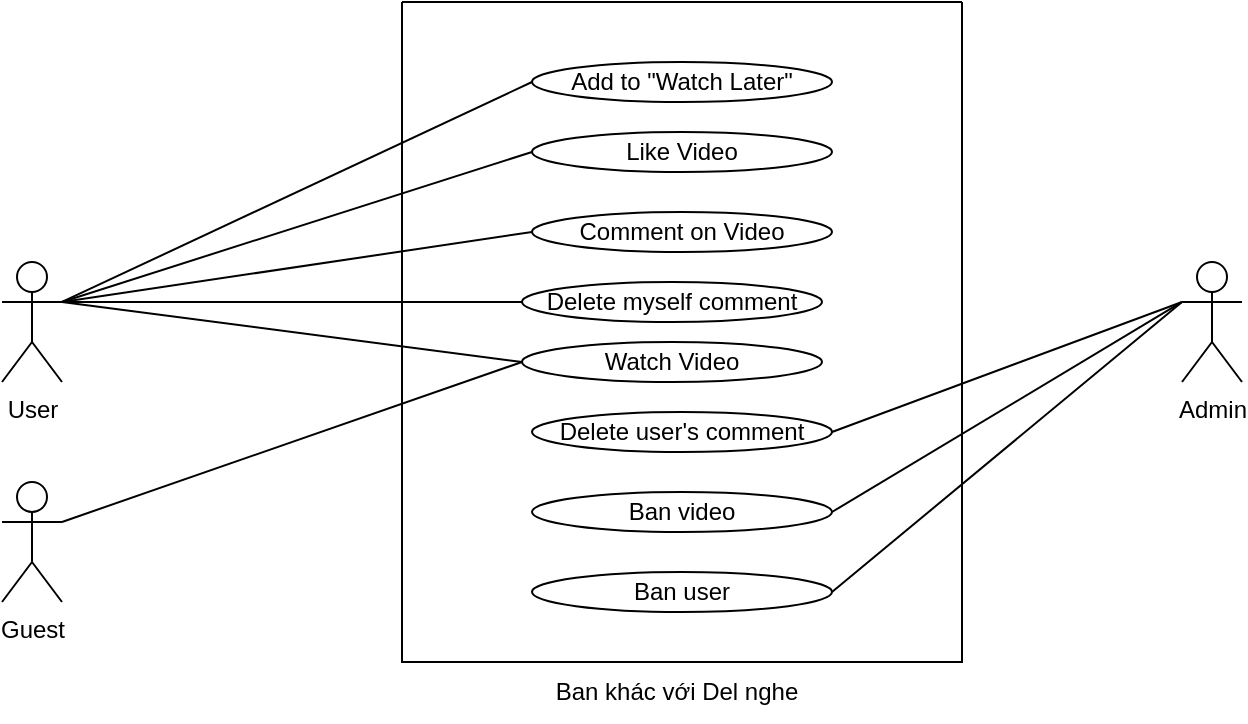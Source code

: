 <mxfile version="20.3.0" type="device"><diagram id="l3bdIiVix9s8s1pVnm6F" name="Page-1"><mxGraphModel dx="1022" dy="531" grid="1" gridSize="10" guides="1" tooltips="1" connect="1" arrows="1" fold="1" page="1" pageScale="1" pageWidth="850" pageHeight="1100" math="0" shadow="0"><root><mxCell id="0"/><mxCell id="1" parent="0"/><mxCell id="riyqSZOtu3P7uTUNSpsR-1" value="" style="swimlane;startSize=0;" vertex="1" parent="1"><mxGeometry x="360" y="100" width="280" height="330" as="geometry"/></mxCell><mxCell id="riyqSZOtu3P7uTUNSpsR-4" value="Watch Video" style="ellipse;whiteSpace=wrap;html=1;" vertex="1" parent="riyqSZOtu3P7uTUNSpsR-1"><mxGeometry x="60" y="170" width="150" height="20" as="geometry"/></mxCell><mxCell id="riyqSZOtu3P7uTUNSpsR-7" value="Like Video" style="ellipse;whiteSpace=wrap;html=1;" vertex="1" parent="riyqSZOtu3P7uTUNSpsR-1"><mxGeometry x="65" y="65" width="150" height="20" as="geometry"/></mxCell><mxCell id="riyqSZOtu3P7uTUNSpsR-8" value="Comment on Video" style="ellipse;whiteSpace=wrap;html=1;" vertex="1" parent="riyqSZOtu3P7uTUNSpsR-1"><mxGeometry x="65" y="105" width="150" height="20" as="geometry"/></mxCell><mxCell id="riyqSZOtu3P7uTUNSpsR-15" value="Delete user's comment" style="ellipse;whiteSpace=wrap;html=1;" vertex="1" parent="riyqSZOtu3P7uTUNSpsR-1"><mxGeometry x="65" y="205" width="150" height="20" as="geometry"/></mxCell><mxCell id="riyqSZOtu3P7uTUNSpsR-17" value="Ban video" style="ellipse;whiteSpace=wrap;html=1;" vertex="1" parent="riyqSZOtu3P7uTUNSpsR-1"><mxGeometry x="65" y="245" width="150" height="20" as="geometry"/></mxCell><mxCell id="riyqSZOtu3P7uTUNSpsR-20" value="Ban user" style="ellipse;whiteSpace=wrap;html=1;" vertex="1" parent="riyqSZOtu3P7uTUNSpsR-1"><mxGeometry x="65" y="285" width="150" height="20" as="geometry"/></mxCell><mxCell id="riyqSZOtu3P7uTUNSpsR-22" value="Add to &quot;Watch Later&quot;" style="ellipse;whiteSpace=wrap;html=1;" vertex="1" parent="riyqSZOtu3P7uTUNSpsR-1"><mxGeometry x="65" y="30" width="150" height="20" as="geometry"/></mxCell><mxCell id="riyqSZOtu3P7uTUNSpsR-25" value="Delete myself comment" style="ellipse;whiteSpace=wrap;html=1;" vertex="1" parent="riyqSZOtu3P7uTUNSpsR-1"><mxGeometry x="60" y="140" width="150" height="20" as="geometry"/></mxCell><mxCell id="riyqSZOtu3P7uTUNSpsR-2" value="User" style="shape=umlActor;verticalLabelPosition=bottom;verticalAlign=top;html=1;outlineConnect=0;" vertex="1" parent="1"><mxGeometry x="160" y="230" width="30" height="60" as="geometry"/></mxCell><mxCell id="riyqSZOtu3P7uTUNSpsR-10" value="Guest" style="shape=umlActor;verticalLabelPosition=bottom;verticalAlign=top;html=1;outlineConnect=0;" vertex="1" parent="1"><mxGeometry x="160" y="340" width="30" height="60" as="geometry"/></mxCell><mxCell id="riyqSZOtu3P7uTUNSpsR-11" value="" style="endArrow=none;html=1;rounded=0;entryX=0;entryY=0.5;entryDx=0;entryDy=0;exitX=1;exitY=0.333;exitDx=0;exitDy=0;exitPerimeter=0;" edge="1" parent="1" source="riyqSZOtu3P7uTUNSpsR-2" target="riyqSZOtu3P7uTUNSpsR-4"><mxGeometry width="50" height="50" relative="1" as="geometry"><mxPoint x="400" y="300" as="sourcePoint"/><mxPoint x="450" y="250" as="targetPoint"/></mxGeometry></mxCell><mxCell id="riyqSZOtu3P7uTUNSpsR-14" value="" style="endArrow=none;html=1;rounded=0;exitX=1;exitY=0.333;exitDx=0;exitDy=0;exitPerimeter=0;entryX=0;entryY=0.5;entryDx=0;entryDy=0;" edge="1" parent="1" source="riyqSZOtu3P7uTUNSpsR-10" target="riyqSZOtu3P7uTUNSpsR-4"><mxGeometry width="50" height="50" relative="1" as="geometry"><mxPoint x="400" y="300" as="sourcePoint"/><mxPoint x="450" y="250" as="targetPoint"/></mxGeometry></mxCell><mxCell id="riyqSZOtu3P7uTUNSpsR-16" value="Admin" style="shape=umlActor;verticalLabelPosition=bottom;verticalAlign=top;html=1;outlineConnect=0;" vertex="1" parent="1"><mxGeometry x="750" y="230" width="30" height="60" as="geometry"/></mxCell><mxCell id="riyqSZOtu3P7uTUNSpsR-18" value="" style="endArrow=none;html=1;rounded=0;entryX=0;entryY=0.333;entryDx=0;entryDy=0;entryPerimeter=0;exitX=1;exitY=0.5;exitDx=0;exitDy=0;" edge="1" parent="1" source="riyqSZOtu3P7uTUNSpsR-15" target="riyqSZOtu3P7uTUNSpsR-16"><mxGeometry width="50" height="50" relative="1" as="geometry"><mxPoint x="400" y="300" as="sourcePoint"/><mxPoint x="450" y="250" as="targetPoint"/></mxGeometry></mxCell><mxCell id="riyqSZOtu3P7uTUNSpsR-19" value="" style="endArrow=none;html=1;rounded=0;entryX=0;entryY=0.333;entryDx=0;entryDy=0;entryPerimeter=0;exitX=1;exitY=0.5;exitDx=0;exitDy=0;" edge="1" parent="1" source="riyqSZOtu3P7uTUNSpsR-17" target="riyqSZOtu3P7uTUNSpsR-16"><mxGeometry width="50" height="50" relative="1" as="geometry"><mxPoint x="400" y="300" as="sourcePoint"/><mxPoint x="450" y="250" as="targetPoint"/></mxGeometry></mxCell><mxCell id="riyqSZOtu3P7uTUNSpsR-21" value="" style="endArrow=none;html=1;rounded=0;entryX=0;entryY=0.333;entryDx=0;entryDy=0;entryPerimeter=0;exitX=1;exitY=0.5;exitDx=0;exitDy=0;" edge="1" parent="1" source="riyqSZOtu3P7uTUNSpsR-20" target="riyqSZOtu3P7uTUNSpsR-16"><mxGeometry width="50" height="50" relative="1" as="geometry"><mxPoint x="400" y="300" as="sourcePoint"/><mxPoint x="450" y="250" as="targetPoint"/></mxGeometry></mxCell><mxCell id="riyqSZOtu3P7uTUNSpsR-12" value="" style="endArrow=none;html=1;rounded=0;entryX=0;entryY=0.5;entryDx=0;entryDy=0;exitX=1;exitY=0.333;exitDx=0;exitDy=0;exitPerimeter=0;" edge="1" parent="1" source="riyqSZOtu3P7uTUNSpsR-2" target="riyqSZOtu3P7uTUNSpsR-7"><mxGeometry width="50" height="50" relative="1" as="geometry"><mxPoint x="180" y="250" as="sourcePoint"/><mxPoint x="405" y="160" as="targetPoint"/></mxGeometry></mxCell><mxCell id="riyqSZOtu3P7uTUNSpsR-13" value="" style="endArrow=none;html=1;rounded=0;entryX=0;entryY=0.5;entryDx=0;entryDy=0;exitX=1;exitY=0.333;exitDx=0;exitDy=0;exitPerimeter=0;" edge="1" parent="1" source="riyqSZOtu3P7uTUNSpsR-2" target="riyqSZOtu3P7uTUNSpsR-8"><mxGeometry width="50" height="50" relative="1" as="geometry"><mxPoint x="210" y="272.5" as="sourcePoint"/><mxPoint x="415" y="170" as="targetPoint"/></mxGeometry></mxCell><mxCell id="riyqSZOtu3P7uTUNSpsR-23" value="" style="endArrow=none;html=1;rounded=0;exitX=1;exitY=0.333;exitDx=0;exitDy=0;exitPerimeter=0;entryX=0;entryY=0.5;entryDx=0;entryDy=0;" edge="1" parent="1" source="riyqSZOtu3P7uTUNSpsR-2" target="riyqSZOtu3P7uTUNSpsR-22"><mxGeometry width="50" height="50" relative="1" as="geometry"><mxPoint x="400" y="300" as="sourcePoint"/><mxPoint x="450" y="250" as="targetPoint"/></mxGeometry></mxCell><mxCell id="riyqSZOtu3P7uTUNSpsR-24" value="Ban khác với Del nghe" style="text;html=1;strokeColor=none;fillColor=none;align=center;verticalAlign=middle;whiteSpace=wrap;rounded=0;" vertex="1" parent="1"><mxGeometry x="410" y="430" width="175" height="30" as="geometry"/></mxCell><mxCell id="riyqSZOtu3P7uTUNSpsR-26" value="" style="endArrow=none;html=1;rounded=0;exitX=1;exitY=0.333;exitDx=0;exitDy=0;exitPerimeter=0;entryX=0;entryY=0.5;entryDx=0;entryDy=0;" edge="1" parent="1" source="riyqSZOtu3P7uTUNSpsR-2" target="riyqSZOtu3P7uTUNSpsR-25"><mxGeometry width="50" height="50" relative="1" as="geometry"><mxPoint x="400" y="290" as="sourcePoint"/><mxPoint x="450" y="240" as="targetPoint"/></mxGeometry></mxCell></root></mxGraphModel></diagram></mxfile>